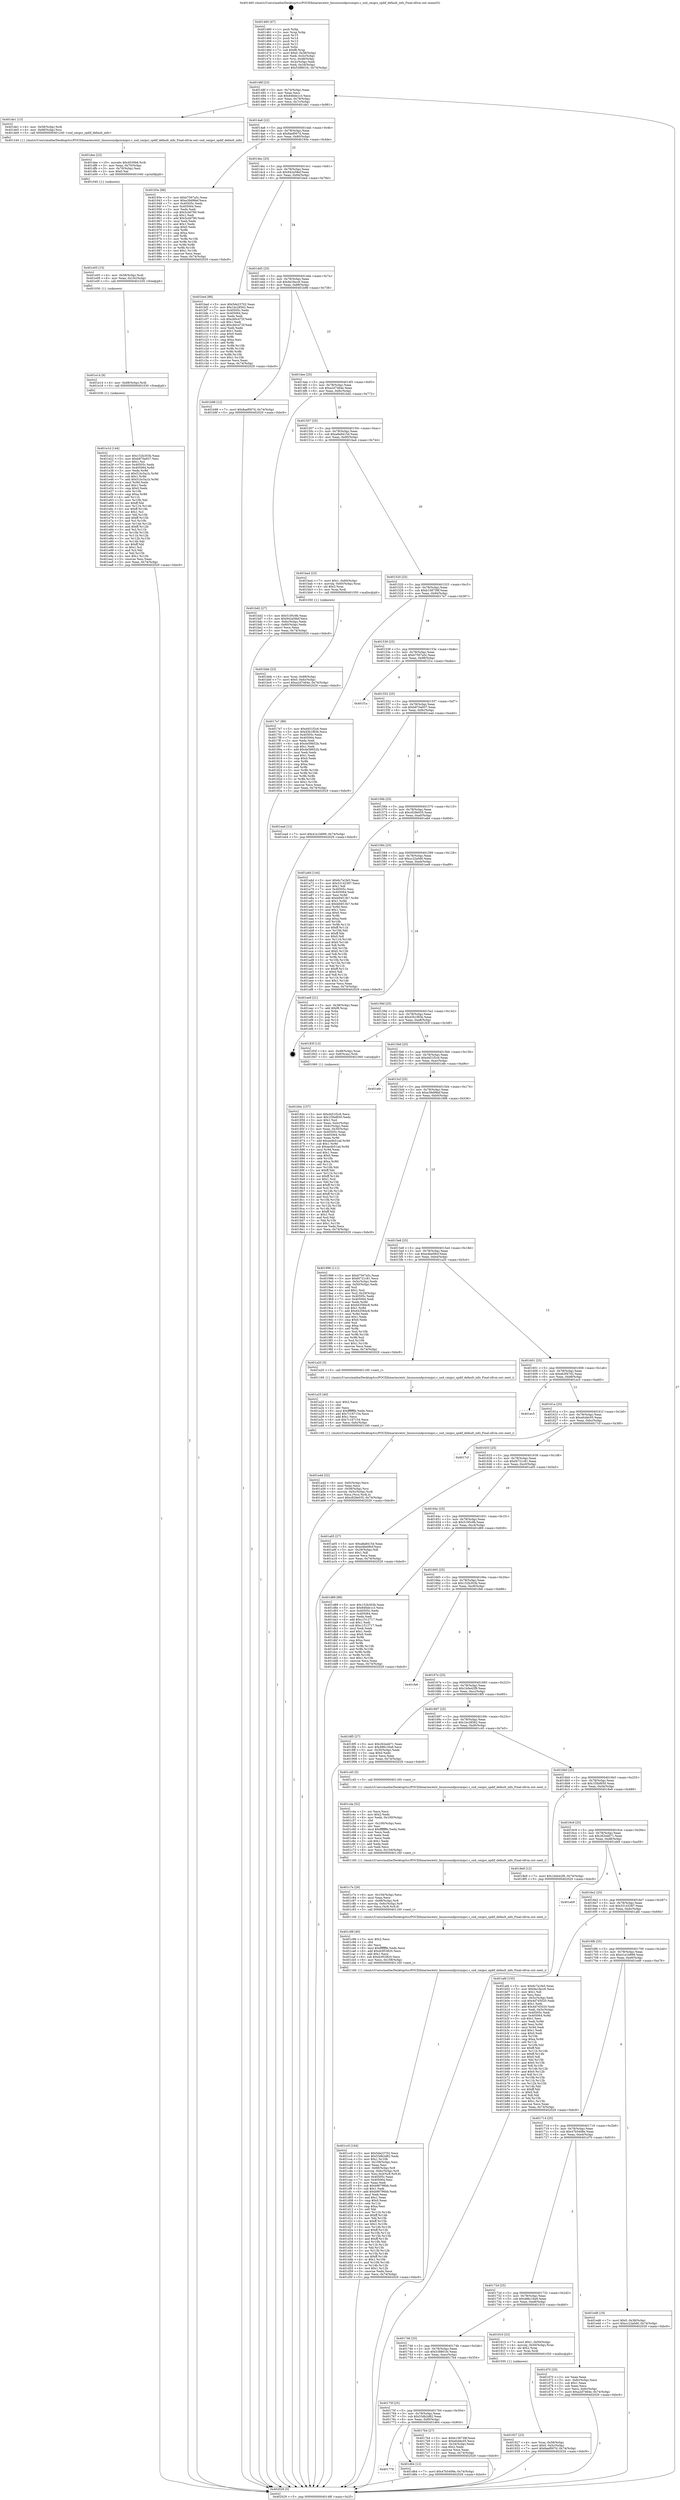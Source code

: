digraph "0x401460" {
  label = "0x401460 (/mnt/c/Users/mathe/Desktop/tcc/POCII/binaries/extr_linuxsoundpcicmipci.c_snd_cmipci_spdif_default_info_Final-ollvm.out::main(0))"
  labelloc = "t"
  node[shape=record]

  Entry [label="",width=0.3,height=0.3,shape=circle,fillcolor=black,style=filled]
  "0x40148f" [label="{
     0x40148f [23]\l
     | [instrs]\l
     &nbsp;&nbsp;0x40148f \<+3\>: mov -0x74(%rbp),%eax\l
     &nbsp;&nbsp;0x401492 \<+2\>: mov %eax,%ecx\l
     &nbsp;&nbsp;0x401494 \<+6\>: sub $0x846de1c3,%ecx\l
     &nbsp;&nbsp;0x40149a \<+3\>: mov %eax,-0x78(%rbp)\l
     &nbsp;&nbsp;0x40149d \<+3\>: mov %ecx,-0x7c(%rbp)\l
     &nbsp;&nbsp;0x4014a0 \<+6\>: je 0000000000401de1 \<main+0x981\>\l
  }"]
  "0x401de1" [label="{
     0x401de1 [13]\l
     | [instrs]\l
     &nbsp;&nbsp;0x401de1 \<+4\>: mov -0x58(%rbp),%rdi\l
     &nbsp;&nbsp;0x401de5 \<+4\>: mov -0x68(%rbp),%rsi\l
     &nbsp;&nbsp;0x401de9 \<+5\>: call 0000000000401240 \<snd_cmipci_spdif_default_info\>\l
     | [calls]\l
     &nbsp;&nbsp;0x401240 \{1\} (/mnt/c/Users/mathe/Desktop/tcc/POCII/binaries/extr_linuxsoundpcicmipci.c_snd_cmipci_spdif_default_info_Final-ollvm.out::snd_cmipci_spdif_default_info)\l
  }"]
  "0x4014a6" [label="{
     0x4014a6 [22]\l
     | [instrs]\l
     &nbsp;&nbsp;0x4014a6 \<+5\>: jmp 00000000004014ab \<main+0x4b\>\l
     &nbsp;&nbsp;0x4014ab \<+3\>: mov -0x78(%rbp),%eax\l
     &nbsp;&nbsp;0x4014ae \<+5\>: sub $0x8aef007d,%eax\l
     &nbsp;&nbsp;0x4014b3 \<+3\>: mov %eax,-0x80(%rbp)\l
     &nbsp;&nbsp;0x4014b6 \<+6\>: je 000000000040193e \<main+0x4de\>\l
  }"]
  Exit [label="",width=0.3,height=0.3,shape=circle,fillcolor=black,style=filled,peripheries=2]
  "0x40193e" [label="{
     0x40193e [88]\l
     | [instrs]\l
     &nbsp;&nbsp;0x40193e \<+5\>: mov $0xb7567a5c,%eax\l
     &nbsp;&nbsp;0x401943 \<+5\>: mov $0xe39d98ef,%ecx\l
     &nbsp;&nbsp;0x401948 \<+7\>: mov 0x40505c,%edx\l
     &nbsp;&nbsp;0x40194f \<+7\>: mov 0x405064,%esi\l
     &nbsp;&nbsp;0x401956 \<+2\>: mov %edx,%edi\l
     &nbsp;&nbsp;0x401958 \<+6\>: sub $0x5cdd780,%edi\l
     &nbsp;&nbsp;0x40195e \<+3\>: sub $0x1,%edi\l
     &nbsp;&nbsp;0x401961 \<+6\>: add $0x5cdd780,%edi\l
     &nbsp;&nbsp;0x401967 \<+3\>: imul %edi,%edx\l
     &nbsp;&nbsp;0x40196a \<+3\>: and $0x1,%edx\l
     &nbsp;&nbsp;0x40196d \<+3\>: cmp $0x0,%edx\l
     &nbsp;&nbsp;0x401970 \<+4\>: sete %r8b\l
     &nbsp;&nbsp;0x401974 \<+3\>: cmp $0xa,%esi\l
     &nbsp;&nbsp;0x401977 \<+4\>: setl %r9b\l
     &nbsp;&nbsp;0x40197b \<+3\>: mov %r8b,%r10b\l
     &nbsp;&nbsp;0x40197e \<+3\>: and %r9b,%r10b\l
     &nbsp;&nbsp;0x401981 \<+3\>: xor %r9b,%r8b\l
     &nbsp;&nbsp;0x401984 \<+3\>: or %r8b,%r10b\l
     &nbsp;&nbsp;0x401987 \<+4\>: test $0x1,%r10b\l
     &nbsp;&nbsp;0x40198b \<+3\>: cmovne %ecx,%eax\l
     &nbsp;&nbsp;0x40198e \<+3\>: mov %eax,-0x74(%rbp)\l
     &nbsp;&nbsp;0x401991 \<+5\>: jmp 0000000000402029 \<main+0xbc9\>\l
  }"]
  "0x4014bc" [label="{
     0x4014bc [25]\l
     | [instrs]\l
     &nbsp;&nbsp;0x4014bc \<+5\>: jmp 00000000004014c1 \<main+0x61\>\l
     &nbsp;&nbsp;0x4014c1 \<+3\>: mov -0x78(%rbp),%eax\l
     &nbsp;&nbsp;0x4014c4 \<+5\>: sub $0x942a58ef,%eax\l
     &nbsp;&nbsp;0x4014c9 \<+6\>: mov %eax,-0x84(%rbp)\l
     &nbsp;&nbsp;0x4014cf \<+6\>: je 0000000000401bed \<main+0x78d\>\l
  }"]
  "0x401e1d" [label="{
     0x401e1d [144]\l
     | [instrs]\l
     &nbsp;&nbsp;0x401e1d \<+5\>: mov $0x152b303b,%eax\l
     &nbsp;&nbsp;0x401e22 \<+5\>: mov $0xb870a937,%esi\l
     &nbsp;&nbsp;0x401e27 \<+2\>: mov $0x1,%cl\l
     &nbsp;&nbsp;0x401e29 \<+7\>: mov 0x40505c,%edx\l
     &nbsp;&nbsp;0x401e30 \<+8\>: mov 0x405064,%r8d\l
     &nbsp;&nbsp;0x401e38 \<+3\>: mov %edx,%r9d\l
     &nbsp;&nbsp;0x401e3b \<+7\>: sub $0x51bc5a1b,%r9d\l
     &nbsp;&nbsp;0x401e42 \<+4\>: sub $0x1,%r9d\l
     &nbsp;&nbsp;0x401e46 \<+7\>: add $0x51bc5a1b,%r9d\l
     &nbsp;&nbsp;0x401e4d \<+4\>: imul %r9d,%edx\l
     &nbsp;&nbsp;0x401e51 \<+3\>: and $0x1,%edx\l
     &nbsp;&nbsp;0x401e54 \<+3\>: cmp $0x0,%edx\l
     &nbsp;&nbsp;0x401e57 \<+4\>: sete %r10b\l
     &nbsp;&nbsp;0x401e5b \<+4\>: cmp $0xa,%r8d\l
     &nbsp;&nbsp;0x401e5f \<+4\>: setl %r11b\l
     &nbsp;&nbsp;0x401e63 \<+3\>: mov %r10b,%bl\l
     &nbsp;&nbsp;0x401e66 \<+3\>: xor $0xff,%bl\l
     &nbsp;&nbsp;0x401e69 \<+3\>: mov %r11b,%r14b\l
     &nbsp;&nbsp;0x401e6c \<+4\>: xor $0xff,%r14b\l
     &nbsp;&nbsp;0x401e70 \<+3\>: xor $0x1,%cl\l
     &nbsp;&nbsp;0x401e73 \<+3\>: mov %bl,%r15b\l
     &nbsp;&nbsp;0x401e76 \<+4\>: and $0xff,%r15b\l
     &nbsp;&nbsp;0x401e7a \<+3\>: and %cl,%r10b\l
     &nbsp;&nbsp;0x401e7d \<+3\>: mov %r14b,%r12b\l
     &nbsp;&nbsp;0x401e80 \<+4\>: and $0xff,%r12b\l
     &nbsp;&nbsp;0x401e84 \<+3\>: and %cl,%r11b\l
     &nbsp;&nbsp;0x401e87 \<+3\>: or %r10b,%r15b\l
     &nbsp;&nbsp;0x401e8a \<+3\>: or %r11b,%r12b\l
     &nbsp;&nbsp;0x401e8d \<+3\>: xor %r12b,%r15b\l
     &nbsp;&nbsp;0x401e90 \<+3\>: or %r14b,%bl\l
     &nbsp;&nbsp;0x401e93 \<+3\>: xor $0xff,%bl\l
     &nbsp;&nbsp;0x401e96 \<+3\>: or $0x1,%cl\l
     &nbsp;&nbsp;0x401e99 \<+2\>: and %cl,%bl\l
     &nbsp;&nbsp;0x401e9b \<+3\>: or %bl,%r15b\l
     &nbsp;&nbsp;0x401e9e \<+4\>: test $0x1,%r15b\l
     &nbsp;&nbsp;0x401ea2 \<+3\>: cmovne %esi,%eax\l
     &nbsp;&nbsp;0x401ea5 \<+3\>: mov %eax,-0x74(%rbp)\l
     &nbsp;&nbsp;0x401ea8 \<+5\>: jmp 0000000000402029 \<main+0xbc9\>\l
  }"]
  "0x401bed" [label="{
     0x401bed [88]\l
     | [instrs]\l
     &nbsp;&nbsp;0x401bed \<+5\>: mov $0x5de23702,%eax\l
     &nbsp;&nbsp;0x401bf2 \<+5\>: mov $0x1bc28562,%ecx\l
     &nbsp;&nbsp;0x401bf7 \<+7\>: mov 0x40505c,%edx\l
     &nbsp;&nbsp;0x401bfe \<+7\>: mov 0x405064,%esi\l
     &nbsp;&nbsp;0x401c05 \<+2\>: mov %edx,%edi\l
     &nbsp;&nbsp;0x401c07 \<+6\>: sub $0xcb0c472f,%edi\l
     &nbsp;&nbsp;0x401c0d \<+3\>: sub $0x1,%edi\l
     &nbsp;&nbsp;0x401c10 \<+6\>: add $0xcb0c472f,%edi\l
     &nbsp;&nbsp;0x401c16 \<+3\>: imul %edi,%edx\l
     &nbsp;&nbsp;0x401c19 \<+3\>: and $0x1,%edx\l
     &nbsp;&nbsp;0x401c1c \<+3\>: cmp $0x0,%edx\l
     &nbsp;&nbsp;0x401c1f \<+4\>: sete %r8b\l
     &nbsp;&nbsp;0x401c23 \<+3\>: cmp $0xa,%esi\l
     &nbsp;&nbsp;0x401c26 \<+4\>: setl %r9b\l
     &nbsp;&nbsp;0x401c2a \<+3\>: mov %r8b,%r10b\l
     &nbsp;&nbsp;0x401c2d \<+3\>: and %r9b,%r10b\l
     &nbsp;&nbsp;0x401c30 \<+3\>: xor %r9b,%r8b\l
     &nbsp;&nbsp;0x401c33 \<+3\>: or %r8b,%r10b\l
     &nbsp;&nbsp;0x401c36 \<+4\>: test $0x1,%r10b\l
     &nbsp;&nbsp;0x401c3a \<+3\>: cmovne %ecx,%eax\l
     &nbsp;&nbsp;0x401c3d \<+3\>: mov %eax,-0x74(%rbp)\l
     &nbsp;&nbsp;0x401c40 \<+5\>: jmp 0000000000402029 \<main+0xbc9\>\l
  }"]
  "0x4014d5" [label="{
     0x4014d5 [25]\l
     | [instrs]\l
     &nbsp;&nbsp;0x4014d5 \<+5\>: jmp 00000000004014da \<main+0x7a\>\l
     &nbsp;&nbsp;0x4014da \<+3\>: mov -0x78(%rbp),%eax\l
     &nbsp;&nbsp;0x4014dd \<+5\>: sub $0x9a1fecc6,%eax\l
     &nbsp;&nbsp;0x4014e2 \<+6\>: mov %eax,-0x88(%rbp)\l
     &nbsp;&nbsp;0x4014e8 \<+6\>: je 0000000000401b98 \<main+0x738\>\l
  }"]
  "0x401e14" [label="{
     0x401e14 [9]\l
     | [instrs]\l
     &nbsp;&nbsp;0x401e14 \<+4\>: mov -0x68(%rbp),%rdi\l
     &nbsp;&nbsp;0x401e18 \<+5\>: call 0000000000401030 \<free@plt\>\l
     | [calls]\l
     &nbsp;&nbsp;0x401030 \{1\} (unknown)\l
  }"]
  "0x401b98" [label="{
     0x401b98 [12]\l
     | [instrs]\l
     &nbsp;&nbsp;0x401b98 \<+7\>: movl $0x8aef007d,-0x74(%rbp)\l
     &nbsp;&nbsp;0x401b9f \<+5\>: jmp 0000000000402029 \<main+0xbc9\>\l
  }"]
  "0x4014ee" [label="{
     0x4014ee [25]\l
     | [instrs]\l
     &nbsp;&nbsp;0x4014ee \<+5\>: jmp 00000000004014f3 \<main+0x93\>\l
     &nbsp;&nbsp;0x4014f3 \<+3\>: mov -0x78(%rbp),%eax\l
     &nbsp;&nbsp;0x4014f6 \<+5\>: sub $0xa2d7464e,%eax\l
     &nbsp;&nbsp;0x4014fb \<+6\>: mov %eax,-0x8c(%rbp)\l
     &nbsp;&nbsp;0x401501 \<+6\>: je 0000000000401bd2 \<main+0x772\>\l
  }"]
  "0x401e05" [label="{
     0x401e05 [15]\l
     | [instrs]\l
     &nbsp;&nbsp;0x401e05 \<+4\>: mov -0x58(%rbp),%rdi\l
     &nbsp;&nbsp;0x401e09 \<+6\>: mov %eax,-0x10c(%rbp)\l
     &nbsp;&nbsp;0x401e0f \<+5\>: call 0000000000401030 \<free@plt\>\l
     | [calls]\l
     &nbsp;&nbsp;0x401030 \{1\} (unknown)\l
  }"]
  "0x401bd2" [label="{
     0x401bd2 [27]\l
     | [instrs]\l
     &nbsp;&nbsp;0x401bd2 \<+5\>: mov $0x5195c9b,%eax\l
     &nbsp;&nbsp;0x401bd7 \<+5\>: mov $0x942a58ef,%ecx\l
     &nbsp;&nbsp;0x401bdc \<+3\>: mov -0x6c(%rbp),%edx\l
     &nbsp;&nbsp;0x401bdf \<+3\>: cmp -0x60(%rbp),%edx\l
     &nbsp;&nbsp;0x401be2 \<+3\>: cmovl %ecx,%eax\l
     &nbsp;&nbsp;0x401be5 \<+3\>: mov %eax,-0x74(%rbp)\l
     &nbsp;&nbsp;0x401be8 \<+5\>: jmp 0000000000402029 \<main+0xbc9\>\l
  }"]
  "0x401507" [label="{
     0x401507 [25]\l
     | [instrs]\l
     &nbsp;&nbsp;0x401507 \<+5\>: jmp 000000000040150c \<main+0xac\>\l
     &nbsp;&nbsp;0x40150c \<+3\>: mov -0x78(%rbp),%eax\l
     &nbsp;&nbsp;0x40150f \<+5\>: sub $0xa8a8415d,%eax\l
     &nbsp;&nbsp;0x401514 \<+6\>: mov %eax,-0x90(%rbp)\l
     &nbsp;&nbsp;0x40151a \<+6\>: je 0000000000401ba4 \<main+0x744\>\l
  }"]
  "0x401dee" [label="{
     0x401dee [23]\l
     | [instrs]\l
     &nbsp;&nbsp;0x401dee \<+10\>: movabs $0x4030b6,%rdi\l
     &nbsp;&nbsp;0x401df8 \<+3\>: mov %eax,-0x70(%rbp)\l
     &nbsp;&nbsp;0x401dfb \<+3\>: mov -0x70(%rbp),%esi\l
     &nbsp;&nbsp;0x401dfe \<+2\>: mov $0x0,%al\l
     &nbsp;&nbsp;0x401e00 \<+5\>: call 0000000000401040 \<printf@plt\>\l
     | [calls]\l
     &nbsp;&nbsp;0x401040 \{1\} (unknown)\l
  }"]
  "0x401ba4" [label="{
     0x401ba4 [23]\l
     | [instrs]\l
     &nbsp;&nbsp;0x401ba4 \<+7\>: movl $0x1,-0x60(%rbp)\l
     &nbsp;&nbsp;0x401bab \<+4\>: movslq -0x60(%rbp),%rax\l
     &nbsp;&nbsp;0x401baf \<+4\>: shl $0x3,%rax\l
     &nbsp;&nbsp;0x401bb3 \<+3\>: mov %rax,%rdi\l
     &nbsp;&nbsp;0x401bb6 \<+5\>: call 0000000000401050 \<malloc@plt\>\l
     | [calls]\l
     &nbsp;&nbsp;0x401050 \{1\} (unknown)\l
  }"]
  "0x401520" [label="{
     0x401520 [25]\l
     | [instrs]\l
     &nbsp;&nbsp;0x401520 \<+5\>: jmp 0000000000401525 \<main+0xc5\>\l
     &nbsp;&nbsp;0x401525 \<+3\>: mov -0x78(%rbp),%eax\l
     &nbsp;&nbsp;0x401528 \<+5\>: sub $0xb158739f,%eax\l
     &nbsp;&nbsp;0x40152d \<+6\>: mov %eax,-0x94(%rbp)\l
     &nbsp;&nbsp;0x401533 \<+6\>: je 00000000004017e7 \<main+0x387\>\l
  }"]
  "0x401778" [label="{
     0x401778\l
  }", style=dashed]
  "0x4017e7" [label="{
     0x4017e7 [88]\l
     | [instrs]\l
     &nbsp;&nbsp;0x4017e7 \<+5\>: mov $0xd451f2c6,%eax\l
     &nbsp;&nbsp;0x4017ec \<+5\>: mov $0xd3b1f83b,%ecx\l
     &nbsp;&nbsp;0x4017f1 \<+7\>: mov 0x40505c,%edx\l
     &nbsp;&nbsp;0x4017f8 \<+7\>: mov 0x405064,%esi\l
     &nbsp;&nbsp;0x4017ff \<+2\>: mov %edx,%edi\l
     &nbsp;&nbsp;0x401801 \<+6\>: sub $0x4e58652b,%edi\l
     &nbsp;&nbsp;0x401807 \<+3\>: sub $0x1,%edi\l
     &nbsp;&nbsp;0x40180a \<+6\>: add $0x4e58652b,%edi\l
     &nbsp;&nbsp;0x401810 \<+3\>: imul %edi,%edx\l
     &nbsp;&nbsp;0x401813 \<+3\>: and $0x1,%edx\l
     &nbsp;&nbsp;0x401816 \<+3\>: cmp $0x0,%edx\l
     &nbsp;&nbsp;0x401819 \<+4\>: sete %r8b\l
     &nbsp;&nbsp;0x40181d \<+3\>: cmp $0xa,%esi\l
     &nbsp;&nbsp;0x401820 \<+4\>: setl %r9b\l
     &nbsp;&nbsp;0x401824 \<+3\>: mov %r8b,%r10b\l
     &nbsp;&nbsp;0x401827 \<+3\>: and %r9b,%r10b\l
     &nbsp;&nbsp;0x40182a \<+3\>: xor %r9b,%r8b\l
     &nbsp;&nbsp;0x40182d \<+3\>: or %r8b,%r10b\l
     &nbsp;&nbsp;0x401830 \<+4\>: test $0x1,%r10b\l
     &nbsp;&nbsp;0x401834 \<+3\>: cmovne %ecx,%eax\l
     &nbsp;&nbsp;0x401837 \<+3\>: mov %eax,-0x74(%rbp)\l
     &nbsp;&nbsp;0x40183a \<+5\>: jmp 0000000000402029 \<main+0xbc9\>\l
  }"]
  "0x401539" [label="{
     0x401539 [25]\l
     | [instrs]\l
     &nbsp;&nbsp;0x401539 \<+5\>: jmp 000000000040153e \<main+0xde\>\l
     &nbsp;&nbsp;0x40153e \<+3\>: mov -0x78(%rbp),%eax\l
     &nbsp;&nbsp;0x401541 \<+5\>: sub $0xb7567a5c,%eax\l
     &nbsp;&nbsp;0x401546 \<+6\>: mov %eax,-0x98(%rbp)\l
     &nbsp;&nbsp;0x40154c \<+6\>: je 0000000000401f1a \<main+0xaba\>\l
  }"]
  "0x401d64" [label="{
     0x401d64 [12]\l
     | [instrs]\l
     &nbsp;&nbsp;0x401d64 \<+7\>: movl $0x47b5408e,-0x74(%rbp)\l
     &nbsp;&nbsp;0x401d6b \<+5\>: jmp 0000000000402029 \<main+0xbc9\>\l
  }"]
  "0x401f1a" [label="{
     0x401f1a\l
  }", style=dashed]
  "0x401552" [label="{
     0x401552 [25]\l
     | [instrs]\l
     &nbsp;&nbsp;0x401552 \<+5\>: jmp 0000000000401557 \<main+0xf7\>\l
     &nbsp;&nbsp;0x401557 \<+3\>: mov -0x78(%rbp),%eax\l
     &nbsp;&nbsp;0x40155a \<+5\>: sub $0xb870a937,%eax\l
     &nbsp;&nbsp;0x40155f \<+6\>: mov %eax,-0x9c(%rbp)\l
     &nbsp;&nbsp;0x401565 \<+6\>: je 0000000000401ead \<main+0xa4d\>\l
  }"]
  "0x401cc0" [label="{
     0x401cc0 [164]\l
     | [instrs]\l
     &nbsp;&nbsp;0x401cc0 \<+5\>: mov $0x5de23702,%ecx\l
     &nbsp;&nbsp;0x401cc5 \<+5\>: mov $0x53db2d82,%edx\l
     &nbsp;&nbsp;0x401cca \<+3\>: mov $0x1,%r10b\l
     &nbsp;&nbsp;0x401ccd \<+6\>: mov -0x108(%rbp),%esi\l
     &nbsp;&nbsp;0x401cd3 \<+3\>: imul %eax,%esi\l
     &nbsp;&nbsp;0x401cd6 \<+4\>: mov -0x68(%rbp),%r8\l
     &nbsp;&nbsp;0x401cda \<+4\>: movslq -0x6c(%rbp),%r9\l
     &nbsp;&nbsp;0x401cde \<+5\>: mov %esi,0x4(%r8,%r9,8)\l
     &nbsp;&nbsp;0x401ce3 \<+7\>: mov 0x40505c,%eax\l
     &nbsp;&nbsp;0x401cea \<+7\>: mov 0x405064,%esi\l
     &nbsp;&nbsp;0x401cf1 \<+2\>: mov %eax,%edi\l
     &nbsp;&nbsp;0x401cf3 \<+6\>: sub $0xb96796bb,%edi\l
     &nbsp;&nbsp;0x401cf9 \<+3\>: sub $0x1,%edi\l
     &nbsp;&nbsp;0x401cfc \<+6\>: add $0xb96796bb,%edi\l
     &nbsp;&nbsp;0x401d02 \<+3\>: imul %edi,%eax\l
     &nbsp;&nbsp;0x401d05 \<+3\>: and $0x1,%eax\l
     &nbsp;&nbsp;0x401d08 \<+3\>: cmp $0x0,%eax\l
     &nbsp;&nbsp;0x401d0b \<+4\>: sete %r11b\l
     &nbsp;&nbsp;0x401d0f \<+3\>: cmp $0xa,%esi\l
     &nbsp;&nbsp;0x401d12 \<+3\>: setl %bl\l
     &nbsp;&nbsp;0x401d15 \<+3\>: mov %r11b,%r14b\l
     &nbsp;&nbsp;0x401d18 \<+4\>: xor $0xff,%r14b\l
     &nbsp;&nbsp;0x401d1c \<+3\>: mov %bl,%r15b\l
     &nbsp;&nbsp;0x401d1f \<+4\>: xor $0xff,%r15b\l
     &nbsp;&nbsp;0x401d23 \<+4\>: xor $0x1,%r10b\l
     &nbsp;&nbsp;0x401d27 \<+3\>: mov %r14b,%r12b\l
     &nbsp;&nbsp;0x401d2a \<+4\>: and $0xff,%r12b\l
     &nbsp;&nbsp;0x401d2e \<+3\>: and %r10b,%r11b\l
     &nbsp;&nbsp;0x401d31 \<+3\>: mov %r15b,%r13b\l
     &nbsp;&nbsp;0x401d34 \<+4\>: and $0xff,%r13b\l
     &nbsp;&nbsp;0x401d38 \<+3\>: and %r10b,%bl\l
     &nbsp;&nbsp;0x401d3b \<+3\>: or %r11b,%r12b\l
     &nbsp;&nbsp;0x401d3e \<+3\>: or %bl,%r13b\l
     &nbsp;&nbsp;0x401d41 \<+3\>: xor %r13b,%r12b\l
     &nbsp;&nbsp;0x401d44 \<+3\>: or %r15b,%r14b\l
     &nbsp;&nbsp;0x401d47 \<+4\>: xor $0xff,%r14b\l
     &nbsp;&nbsp;0x401d4b \<+4\>: or $0x1,%r10b\l
     &nbsp;&nbsp;0x401d4f \<+3\>: and %r10b,%r14b\l
     &nbsp;&nbsp;0x401d52 \<+3\>: or %r14b,%r12b\l
     &nbsp;&nbsp;0x401d55 \<+4\>: test $0x1,%r12b\l
     &nbsp;&nbsp;0x401d59 \<+3\>: cmovne %edx,%ecx\l
     &nbsp;&nbsp;0x401d5c \<+3\>: mov %ecx,-0x74(%rbp)\l
     &nbsp;&nbsp;0x401d5f \<+5\>: jmp 0000000000402029 \<main+0xbc9\>\l
  }"]
  "0x401ead" [label="{
     0x401ead [12]\l
     | [instrs]\l
     &nbsp;&nbsp;0x401ead \<+7\>: movl $0x41e1b899,-0x74(%rbp)\l
     &nbsp;&nbsp;0x401eb4 \<+5\>: jmp 0000000000402029 \<main+0xbc9\>\l
  }"]
  "0x40156b" [label="{
     0x40156b [25]\l
     | [instrs]\l
     &nbsp;&nbsp;0x40156b \<+5\>: jmp 0000000000401570 \<main+0x110\>\l
     &nbsp;&nbsp;0x401570 \<+3\>: mov -0x78(%rbp),%eax\l
     &nbsp;&nbsp;0x401573 \<+5\>: sub $0xc629e035,%eax\l
     &nbsp;&nbsp;0x401578 \<+6\>: mov %eax,-0xa0(%rbp)\l
     &nbsp;&nbsp;0x40157e \<+6\>: je 0000000000401a6d \<main+0x60d\>\l
  }"]
  "0x401c98" [label="{
     0x401c98 [40]\l
     | [instrs]\l
     &nbsp;&nbsp;0x401c98 \<+5\>: mov $0x2,%ecx\l
     &nbsp;&nbsp;0x401c9d \<+1\>: cltd\l
     &nbsp;&nbsp;0x401c9e \<+2\>: idiv %ecx\l
     &nbsp;&nbsp;0x401ca0 \<+6\>: imul $0xfffffffe,%edx,%ecx\l
     &nbsp;&nbsp;0x401ca6 \<+6\>: add $0xdc953820,%ecx\l
     &nbsp;&nbsp;0x401cac \<+3\>: add $0x1,%ecx\l
     &nbsp;&nbsp;0x401caf \<+6\>: sub $0xdc953820,%ecx\l
     &nbsp;&nbsp;0x401cb5 \<+6\>: mov %ecx,-0x108(%rbp)\l
     &nbsp;&nbsp;0x401cbb \<+5\>: call 0000000000401160 \<next_i\>\l
     | [calls]\l
     &nbsp;&nbsp;0x401160 \{1\} (/mnt/c/Users/mathe/Desktop/tcc/POCII/binaries/extr_linuxsoundpcicmipci.c_snd_cmipci_spdif_default_info_Final-ollvm.out::next_i)\l
  }"]
  "0x401a6d" [label="{
     0x401a6d [144]\l
     | [instrs]\l
     &nbsp;&nbsp;0x401a6d \<+5\>: mov $0x6c7a1fe5,%eax\l
     &nbsp;&nbsp;0x401a72 \<+5\>: mov $0x33143387,%ecx\l
     &nbsp;&nbsp;0x401a77 \<+2\>: mov $0x1,%dl\l
     &nbsp;&nbsp;0x401a79 \<+7\>: mov 0x40505c,%esi\l
     &nbsp;&nbsp;0x401a80 \<+7\>: mov 0x405064,%edi\l
     &nbsp;&nbsp;0x401a87 \<+3\>: mov %esi,%r8d\l
     &nbsp;&nbsp;0x401a8a \<+7\>: add $0xb84f13b7,%r8d\l
     &nbsp;&nbsp;0x401a91 \<+4\>: sub $0x1,%r8d\l
     &nbsp;&nbsp;0x401a95 \<+7\>: sub $0xb84f13b7,%r8d\l
     &nbsp;&nbsp;0x401a9c \<+4\>: imul %r8d,%esi\l
     &nbsp;&nbsp;0x401aa0 \<+3\>: and $0x1,%esi\l
     &nbsp;&nbsp;0x401aa3 \<+3\>: cmp $0x0,%esi\l
     &nbsp;&nbsp;0x401aa6 \<+4\>: sete %r9b\l
     &nbsp;&nbsp;0x401aaa \<+3\>: cmp $0xa,%edi\l
     &nbsp;&nbsp;0x401aad \<+4\>: setl %r10b\l
     &nbsp;&nbsp;0x401ab1 \<+3\>: mov %r9b,%r11b\l
     &nbsp;&nbsp;0x401ab4 \<+4\>: xor $0xff,%r11b\l
     &nbsp;&nbsp;0x401ab8 \<+3\>: mov %r10b,%bl\l
     &nbsp;&nbsp;0x401abb \<+3\>: xor $0xff,%bl\l
     &nbsp;&nbsp;0x401abe \<+3\>: xor $0x0,%dl\l
     &nbsp;&nbsp;0x401ac1 \<+3\>: mov %r11b,%r14b\l
     &nbsp;&nbsp;0x401ac4 \<+4\>: and $0x0,%r14b\l
     &nbsp;&nbsp;0x401ac8 \<+3\>: and %dl,%r9b\l
     &nbsp;&nbsp;0x401acb \<+3\>: mov %bl,%r15b\l
     &nbsp;&nbsp;0x401ace \<+4\>: and $0x0,%r15b\l
     &nbsp;&nbsp;0x401ad2 \<+3\>: and %dl,%r10b\l
     &nbsp;&nbsp;0x401ad5 \<+3\>: or %r9b,%r14b\l
     &nbsp;&nbsp;0x401ad8 \<+3\>: or %r10b,%r15b\l
     &nbsp;&nbsp;0x401adb \<+3\>: xor %r15b,%r14b\l
     &nbsp;&nbsp;0x401ade \<+3\>: or %bl,%r11b\l
     &nbsp;&nbsp;0x401ae1 \<+4\>: xor $0xff,%r11b\l
     &nbsp;&nbsp;0x401ae5 \<+3\>: or $0x0,%dl\l
     &nbsp;&nbsp;0x401ae8 \<+3\>: and %dl,%r11b\l
     &nbsp;&nbsp;0x401aeb \<+3\>: or %r11b,%r14b\l
     &nbsp;&nbsp;0x401aee \<+4\>: test $0x1,%r14b\l
     &nbsp;&nbsp;0x401af2 \<+3\>: cmovne %ecx,%eax\l
     &nbsp;&nbsp;0x401af5 \<+3\>: mov %eax,-0x74(%rbp)\l
     &nbsp;&nbsp;0x401af8 \<+5\>: jmp 0000000000402029 \<main+0xbc9\>\l
  }"]
  "0x401584" [label="{
     0x401584 [25]\l
     | [instrs]\l
     &nbsp;&nbsp;0x401584 \<+5\>: jmp 0000000000401589 \<main+0x129\>\l
     &nbsp;&nbsp;0x401589 \<+3\>: mov -0x78(%rbp),%eax\l
     &nbsp;&nbsp;0x40158c \<+5\>: sub $0xcc22a0d0,%eax\l
     &nbsp;&nbsp;0x401591 \<+6\>: mov %eax,-0xa4(%rbp)\l
     &nbsp;&nbsp;0x401597 \<+6\>: je 0000000000401ee9 \<main+0xa89\>\l
  }"]
  "0x401c7e" [label="{
     0x401c7e [26]\l
     | [instrs]\l
     &nbsp;&nbsp;0x401c7e \<+6\>: mov -0x104(%rbp),%ecx\l
     &nbsp;&nbsp;0x401c84 \<+3\>: imul %eax,%ecx\l
     &nbsp;&nbsp;0x401c87 \<+4\>: mov -0x68(%rbp),%r8\l
     &nbsp;&nbsp;0x401c8b \<+4\>: movslq -0x6c(%rbp),%r9\l
     &nbsp;&nbsp;0x401c8f \<+4\>: mov %ecx,(%r8,%r9,8)\l
     &nbsp;&nbsp;0x401c93 \<+5\>: call 0000000000401160 \<next_i\>\l
     | [calls]\l
     &nbsp;&nbsp;0x401160 \{1\} (/mnt/c/Users/mathe/Desktop/tcc/POCII/binaries/extr_linuxsoundpcicmipci.c_snd_cmipci_spdif_default_info_Final-ollvm.out::next_i)\l
  }"]
  "0x401ee9" [label="{
     0x401ee9 [21]\l
     | [instrs]\l
     &nbsp;&nbsp;0x401ee9 \<+3\>: mov -0x38(%rbp),%eax\l
     &nbsp;&nbsp;0x401eec \<+7\>: add $0xf8,%rsp\l
     &nbsp;&nbsp;0x401ef3 \<+1\>: pop %rbx\l
     &nbsp;&nbsp;0x401ef4 \<+2\>: pop %r12\l
     &nbsp;&nbsp;0x401ef6 \<+2\>: pop %r13\l
     &nbsp;&nbsp;0x401ef8 \<+2\>: pop %r14\l
     &nbsp;&nbsp;0x401efa \<+2\>: pop %r15\l
     &nbsp;&nbsp;0x401efc \<+1\>: pop %rbp\l
     &nbsp;&nbsp;0x401efd \<+1\>: ret\l
  }"]
  "0x40159d" [label="{
     0x40159d [25]\l
     | [instrs]\l
     &nbsp;&nbsp;0x40159d \<+5\>: jmp 00000000004015a2 \<main+0x142\>\l
     &nbsp;&nbsp;0x4015a2 \<+3\>: mov -0x78(%rbp),%eax\l
     &nbsp;&nbsp;0x4015a5 \<+5\>: sub $0xd3b1f83b,%eax\l
     &nbsp;&nbsp;0x4015aa \<+6\>: mov %eax,-0xa8(%rbp)\l
     &nbsp;&nbsp;0x4015b0 \<+6\>: je 000000000040183f \<main+0x3df\>\l
  }"]
  "0x401c4a" [label="{
     0x401c4a [52]\l
     | [instrs]\l
     &nbsp;&nbsp;0x401c4a \<+2\>: xor %ecx,%ecx\l
     &nbsp;&nbsp;0x401c4c \<+5\>: mov $0x2,%edx\l
     &nbsp;&nbsp;0x401c51 \<+6\>: mov %edx,-0x100(%rbp)\l
     &nbsp;&nbsp;0x401c57 \<+1\>: cltd\l
     &nbsp;&nbsp;0x401c58 \<+6\>: mov -0x100(%rbp),%esi\l
     &nbsp;&nbsp;0x401c5e \<+2\>: idiv %esi\l
     &nbsp;&nbsp;0x401c60 \<+6\>: imul $0xfffffffe,%edx,%edx\l
     &nbsp;&nbsp;0x401c66 \<+2\>: mov %ecx,%edi\l
     &nbsp;&nbsp;0x401c68 \<+2\>: sub %edx,%edi\l
     &nbsp;&nbsp;0x401c6a \<+2\>: mov %ecx,%edx\l
     &nbsp;&nbsp;0x401c6c \<+3\>: sub $0x1,%edx\l
     &nbsp;&nbsp;0x401c6f \<+2\>: add %edx,%edi\l
     &nbsp;&nbsp;0x401c71 \<+2\>: sub %edi,%ecx\l
     &nbsp;&nbsp;0x401c73 \<+6\>: mov %ecx,-0x104(%rbp)\l
     &nbsp;&nbsp;0x401c79 \<+5\>: call 0000000000401160 \<next_i\>\l
     | [calls]\l
     &nbsp;&nbsp;0x401160 \{1\} (/mnt/c/Users/mathe/Desktop/tcc/POCII/binaries/extr_linuxsoundpcicmipci.c_snd_cmipci_spdif_default_info_Final-ollvm.out::next_i)\l
  }"]
  "0x40183f" [label="{
     0x40183f [13]\l
     | [instrs]\l
     &nbsp;&nbsp;0x40183f \<+4\>: mov -0x48(%rbp),%rax\l
     &nbsp;&nbsp;0x401843 \<+4\>: mov 0x8(%rax),%rdi\l
     &nbsp;&nbsp;0x401847 \<+5\>: call 0000000000401060 \<atoi@plt\>\l
     | [calls]\l
     &nbsp;&nbsp;0x401060 \{1\} (unknown)\l
  }"]
  "0x4015b6" [label="{
     0x4015b6 [25]\l
     | [instrs]\l
     &nbsp;&nbsp;0x4015b6 \<+5\>: jmp 00000000004015bb \<main+0x15b\>\l
     &nbsp;&nbsp;0x4015bb \<+3\>: mov -0x78(%rbp),%eax\l
     &nbsp;&nbsp;0x4015be \<+5\>: sub $0xd451f2c6,%eax\l
     &nbsp;&nbsp;0x4015c3 \<+6\>: mov %eax,-0xac(%rbp)\l
     &nbsp;&nbsp;0x4015c9 \<+6\>: je 0000000000401efe \<main+0xa9e\>\l
  }"]
  "0x401bbb" [label="{
     0x401bbb [23]\l
     | [instrs]\l
     &nbsp;&nbsp;0x401bbb \<+4\>: mov %rax,-0x68(%rbp)\l
     &nbsp;&nbsp;0x401bbf \<+7\>: movl $0x0,-0x6c(%rbp)\l
     &nbsp;&nbsp;0x401bc6 \<+7\>: movl $0xa2d7464e,-0x74(%rbp)\l
     &nbsp;&nbsp;0x401bcd \<+5\>: jmp 0000000000402029 \<main+0xbc9\>\l
  }"]
  "0x401efe" [label="{
     0x401efe\l
  }", style=dashed]
  "0x4015cf" [label="{
     0x4015cf [25]\l
     | [instrs]\l
     &nbsp;&nbsp;0x4015cf \<+5\>: jmp 00000000004015d4 \<main+0x174\>\l
     &nbsp;&nbsp;0x4015d4 \<+3\>: mov -0x78(%rbp),%eax\l
     &nbsp;&nbsp;0x4015d7 \<+5\>: sub $0xe39d98ef,%eax\l
     &nbsp;&nbsp;0x4015dc \<+6\>: mov %eax,-0xb0(%rbp)\l
     &nbsp;&nbsp;0x4015e2 \<+6\>: je 0000000000401996 \<main+0x536\>\l
  }"]
  "0x401a4d" [label="{
     0x401a4d [32]\l
     | [instrs]\l
     &nbsp;&nbsp;0x401a4d \<+6\>: mov -0xfc(%rbp),%ecx\l
     &nbsp;&nbsp;0x401a53 \<+3\>: imul %eax,%ecx\l
     &nbsp;&nbsp;0x401a56 \<+4\>: mov -0x58(%rbp),%rsi\l
     &nbsp;&nbsp;0x401a5a \<+4\>: movslq -0x5c(%rbp),%rdi\l
     &nbsp;&nbsp;0x401a5e \<+3\>: mov %ecx,(%rsi,%rdi,4)\l
     &nbsp;&nbsp;0x401a61 \<+7\>: movl $0xc629e035,-0x74(%rbp)\l
     &nbsp;&nbsp;0x401a68 \<+5\>: jmp 0000000000402029 \<main+0xbc9\>\l
  }"]
  "0x401996" [label="{
     0x401996 [111]\l
     | [instrs]\l
     &nbsp;&nbsp;0x401996 \<+5\>: mov $0xb7567a5c,%eax\l
     &nbsp;&nbsp;0x40199b \<+5\>: mov $0xf4721c81,%ecx\l
     &nbsp;&nbsp;0x4019a0 \<+3\>: mov -0x5c(%rbp),%edx\l
     &nbsp;&nbsp;0x4019a3 \<+3\>: cmp -0x50(%rbp),%edx\l
     &nbsp;&nbsp;0x4019a6 \<+4\>: setl %sil\l
     &nbsp;&nbsp;0x4019aa \<+4\>: and $0x1,%sil\l
     &nbsp;&nbsp;0x4019ae \<+4\>: mov %sil,-0x29(%rbp)\l
     &nbsp;&nbsp;0x4019b2 \<+7\>: mov 0x40505c,%edx\l
     &nbsp;&nbsp;0x4019b9 \<+7\>: mov 0x405064,%edi\l
     &nbsp;&nbsp;0x4019c0 \<+3\>: mov %edx,%r8d\l
     &nbsp;&nbsp;0x4019c3 \<+7\>: sub $0x643584c8,%r8d\l
     &nbsp;&nbsp;0x4019ca \<+4\>: sub $0x1,%r8d\l
     &nbsp;&nbsp;0x4019ce \<+7\>: add $0x643584c8,%r8d\l
     &nbsp;&nbsp;0x4019d5 \<+4\>: imul %r8d,%edx\l
     &nbsp;&nbsp;0x4019d9 \<+3\>: and $0x1,%edx\l
     &nbsp;&nbsp;0x4019dc \<+3\>: cmp $0x0,%edx\l
     &nbsp;&nbsp;0x4019df \<+4\>: sete %sil\l
     &nbsp;&nbsp;0x4019e3 \<+3\>: cmp $0xa,%edi\l
     &nbsp;&nbsp;0x4019e6 \<+4\>: setl %r9b\l
     &nbsp;&nbsp;0x4019ea \<+3\>: mov %sil,%r10b\l
     &nbsp;&nbsp;0x4019ed \<+3\>: and %r9b,%r10b\l
     &nbsp;&nbsp;0x4019f0 \<+3\>: xor %r9b,%sil\l
     &nbsp;&nbsp;0x4019f3 \<+3\>: or %sil,%r10b\l
     &nbsp;&nbsp;0x4019f6 \<+4\>: test $0x1,%r10b\l
     &nbsp;&nbsp;0x4019fa \<+3\>: cmovne %ecx,%eax\l
     &nbsp;&nbsp;0x4019fd \<+3\>: mov %eax,-0x74(%rbp)\l
     &nbsp;&nbsp;0x401a00 \<+5\>: jmp 0000000000402029 \<main+0xbc9\>\l
  }"]
  "0x4015e8" [label="{
     0x4015e8 [25]\l
     | [instrs]\l
     &nbsp;&nbsp;0x4015e8 \<+5\>: jmp 00000000004015ed \<main+0x18d\>\l
     &nbsp;&nbsp;0x4015ed \<+3\>: mov -0x78(%rbp),%eax\l
     &nbsp;&nbsp;0x4015f0 \<+5\>: sub $0xe4be08cf,%eax\l
     &nbsp;&nbsp;0x4015f5 \<+6\>: mov %eax,-0xb4(%rbp)\l
     &nbsp;&nbsp;0x4015fb \<+6\>: je 0000000000401a20 \<main+0x5c0\>\l
  }"]
  "0x401a25" [label="{
     0x401a25 [40]\l
     | [instrs]\l
     &nbsp;&nbsp;0x401a25 \<+5\>: mov $0x2,%ecx\l
     &nbsp;&nbsp;0x401a2a \<+1\>: cltd\l
     &nbsp;&nbsp;0x401a2b \<+2\>: idiv %ecx\l
     &nbsp;&nbsp;0x401a2d \<+6\>: imul $0xfffffffe,%edx,%ecx\l
     &nbsp;&nbsp;0x401a33 \<+6\>: add $0x7c187154,%ecx\l
     &nbsp;&nbsp;0x401a39 \<+3\>: add $0x1,%ecx\l
     &nbsp;&nbsp;0x401a3c \<+6\>: sub $0x7c187154,%ecx\l
     &nbsp;&nbsp;0x401a42 \<+6\>: mov %ecx,-0xfc(%rbp)\l
     &nbsp;&nbsp;0x401a48 \<+5\>: call 0000000000401160 \<next_i\>\l
     | [calls]\l
     &nbsp;&nbsp;0x401160 \{1\} (/mnt/c/Users/mathe/Desktop/tcc/POCII/binaries/extr_linuxsoundpcicmipci.c_snd_cmipci_spdif_default_info_Final-ollvm.out::next_i)\l
  }"]
  "0x401a20" [label="{
     0x401a20 [5]\l
     | [instrs]\l
     &nbsp;&nbsp;0x401a20 \<+5\>: call 0000000000401160 \<next_i\>\l
     | [calls]\l
     &nbsp;&nbsp;0x401160 \{1\} (/mnt/c/Users/mathe/Desktop/tcc/POCII/binaries/extr_linuxsoundpcicmipci.c_snd_cmipci_spdif_default_info_Final-ollvm.out::next_i)\l
  }"]
  "0x401601" [label="{
     0x401601 [25]\l
     | [instrs]\l
     &nbsp;&nbsp;0x401601 \<+5\>: jmp 0000000000401606 \<main+0x1a6\>\l
     &nbsp;&nbsp;0x401606 \<+3\>: mov -0x78(%rbp),%eax\l
     &nbsp;&nbsp;0x401609 \<+5\>: sub $0xeb3f47d2,%eax\l
     &nbsp;&nbsp;0x40160e \<+6\>: mov %eax,-0xb8(%rbp)\l
     &nbsp;&nbsp;0x401614 \<+6\>: je 0000000000401ec5 \<main+0xa65\>\l
  }"]
  "0x401927" [label="{
     0x401927 [23]\l
     | [instrs]\l
     &nbsp;&nbsp;0x401927 \<+4\>: mov %rax,-0x58(%rbp)\l
     &nbsp;&nbsp;0x40192b \<+7\>: movl $0x0,-0x5c(%rbp)\l
     &nbsp;&nbsp;0x401932 \<+7\>: movl $0x8aef007d,-0x74(%rbp)\l
     &nbsp;&nbsp;0x401939 \<+5\>: jmp 0000000000402029 \<main+0xbc9\>\l
  }"]
  "0x401ec5" [label="{
     0x401ec5\l
  }", style=dashed]
  "0x40161a" [label="{
     0x40161a [25]\l
     | [instrs]\l
     &nbsp;&nbsp;0x40161a \<+5\>: jmp 000000000040161f \<main+0x1bf\>\l
     &nbsp;&nbsp;0x40161f \<+3\>: mov -0x78(%rbp),%eax\l
     &nbsp;&nbsp;0x401622 \<+5\>: sub $0xefcddc05,%eax\l
     &nbsp;&nbsp;0x401627 \<+6\>: mov %eax,-0xbc(%rbp)\l
     &nbsp;&nbsp;0x40162d \<+6\>: je 00000000004017cf \<main+0x36f\>\l
  }"]
  "0x40184c" [label="{
     0x40184c [157]\l
     | [instrs]\l
     &nbsp;&nbsp;0x40184c \<+5\>: mov $0xd451f2c6,%ecx\l
     &nbsp;&nbsp;0x401851 \<+5\>: mov $0x1f3bd650,%edx\l
     &nbsp;&nbsp;0x401856 \<+3\>: mov $0x1,%sil\l
     &nbsp;&nbsp;0x401859 \<+3\>: mov %eax,-0x4c(%rbp)\l
     &nbsp;&nbsp;0x40185c \<+3\>: mov -0x4c(%rbp),%eax\l
     &nbsp;&nbsp;0x40185f \<+3\>: mov %eax,-0x30(%rbp)\l
     &nbsp;&nbsp;0x401862 \<+7\>: mov 0x40505c,%eax\l
     &nbsp;&nbsp;0x401869 \<+8\>: mov 0x405064,%r8d\l
     &nbsp;&nbsp;0x401871 \<+3\>: mov %eax,%r9d\l
     &nbsp;&nbsp;0x401874 \<+7\>: add $0xae4b51ad,%r9d\l
     &nbsp;&nbsp;0x40187b \<+4\>: sub $0x1,%r9d\l
     &nbsp;&nbsp;0x40187f \<+7\>: sub $0xae4b51ad,%r9d\l
     &nbsp;&nbsp;0x401886 \<+4\>: imul %r9d,%eax\l
     &nbsp;&nbsp;0x40188a \<+3\>: and $0x1,%eax\l
     &nbsp;&nbsp;0x40188d \<+3\>: cmp $0x0,%eax\l
     &nbsp;&nbsp;0x401890 \<+4\>: sete %r10b\l
     &nbsp;&nbsp;0x401894 \<+4\>: cmp $0xa,%r8d\l
     &nbsp;&nbsp;0x401898 \<+4\>: setl %r11b\l
     &nbsp;&nbsp;0x40189c \<+3\>: mov %r10b,%bl\l
     &nbsp;&nbsp;0x40189f \<+3\>: xor $0xff,%bl\l
     &nbsp;&nbsp;0x4018a2 \<+3\>: mov %r11b,%r14b\l
     &nbsp;&nbsp;0x4018a5 \<+4\>: xor $0xff,%r14b\l
     &nbsp;&nbsp;0x4018a9 \<+4\>: xor $0x1,%sil\l
     &nbsp;&nbsp;0x4018ad \<+3\>: mov %bl,%r15b\l
     &nbsp;&nbsp;0x4018b0 \<+4\>: and $0xff,%r15b\l
     &nbsp;&nbsp;0x4018b4 \<+3\>: and %sil,%r10b\l
     &nbsp;&nbsp;0x4018b7 \<+3\>: mov %r14b,%r12b\l
     &nbsp;&nbsp;0x4018ba \<+4\>: and $0xff,%r12b\l
     &nbsp;&nbsp;0x4018be \<+3\>: and %sil,%r11b\l
     &nbsp;&nbsp;0x4018c1 \<+3\>: or %r10b,%r15b\l
     &nbsp;&nbsp;0x4018c4 \<+3\>: or %r11b,%r12b\l
     &nbsp;&nbsp;0x4018c7 \<+3\>: xor %r12b,%r15b\l
     &nbsp;&nbsp;0x4018ca \<+3\>: or %r14b,%bl\l
     &nbsp;&nbsp;0x4018cd \<+3\>: xor $0xff,%bl\l
     &nbsp;&nbsp;0x4018d0 \<+4\>: or $0x1,%sil\l
     &nbsp;&nbsp;0x4018d4 \<+3\>: and %sil,%bl\l
     &nbsp;&nbsp;0x4018d7 \<+3\>: or %bl,%r15b\l
     &nbsp;&nbsp;0x4018da \<+4\>: test $0x1,%r15b\l
     &nbsp;&nbsp;0x4018de \<+3\>: cmovne %edx,%ecx\l
     &nbsp;&nbsp;0x4018e1 \<+3\>: mov %ecx,-0x74(%rbp)\l
     &nbsp;&nbsp;0x4018e4 \<+5\>: jmp 0000000000402029 \<main+0xbc9\>\l
  }"]
  "0x4017cf" [label="{
     0x4017cf\l
  }", style=dashed]
  "0x401633" [label="{
     0x401633 [25]\l
     | [instrs]\l
     &nbsp;&nbsp;0x401633 \<+5\>: jmp 0000000000401638 \<main+0x1d8\>\l
     &nbsp;&nbsp;0x401638 \<+3\>: mov -0x78(%rbp),%eax\l
     &nbsp;&nbsp;0x40163b \<+5\>: sub $0xf4721c81,%eax\l
     &nbsp;&nbsp;0x401640 \<+6\>: mov %eax,-0xc0(%rbp)\l
     &nbsp;&nbsp;0x401646 \<+6\>: je 0000000000401a05 \<main+0x5a5\>\l
  }"]
  "0x401460" [label="{
     0x401460 [47]\l
     | [instrs]\l
     &nbsp;&nbsp;0x401460 \<+1\>: push %rbp\l
     &nbsp;&nbsp;0x401461 \<+3\>: mov %rsp,%rbp\l
     &nbsp;&nbsp;0x401464 \<+2\>: push %r15\l
     &nbsp;&nbsp;0x401466 \<+2\>: push %r14\l
     &nbsp;&nbsp;0x401468 \<+2\>: push %r13\l
     &nbsp;&nbsp;0x40146a \<+2\>: push %r12\l
     &nbsp;&nbsp;0x40146c \<+1\>: push %rbx\l
     &nbsp;&nbsp;0x40146d \<+7\>: sub $0xf8,%rsp\l
     &nbsp;&nbsp;0x401474 \<+7\>: movl $0x0,-0x38(%rbp)\l
     &nbsp;&nbsp;0x40147b \<+3\>: mov %edi,-0x3c(%rbp)\l
     &nbsp;&nbsp;0x40147e \<+4\>: mov %rsi,-0x48(%rbp)\l
     &nbsp;&nbsp;0x401482 \<+3\>: mov -0x3c(%rbp),%edi\l
     &nbsp;&nbsp;0x401485 \<+3\>: mov %edi,-0x34(%rbp)\l
     &nbsp;&nbsp;0x401488 \<+7\>: movl $0x538801fc,-0x74(%rbp)\l
  }"]
  "0x401a05" [label="{
     0x401a05 [27]\l
     | [instrs]\l
     &nbsp;&nbsp;0x401a05 \<+5\>: mov $0xa8a8415d,%eax\l
     &nbsp;&nbsp;0x401a0a \<+5\>: mov $0xe4be08cf,%ecx\l
     &nbsp;&nbsp;0x401a0f \<+3\>: mov -0x29(%rbp),%dl\l
     &nbsp;&nbsp;0x401a12 \<+3\>: test $0x1,%dl\l
     &nbsp;&nbsp;0x401a15 \<+3\>: cmovne %ecx,%eax\l
     &nbsp;&nbsp;0x401a18 \<+3\>: mov %eax,-0x74(%rbp)\l
     &nbsp;&nbsp;0x401a1b \<+5\>: jmp 0000000000402029 \<main+0xbc9\>\l
  }"]
  "0x40164c" [label="{
     0x40164c [25]\l
     | [instrs]\l
     &nbsp;&nbsp;0x40164c \<+5\>: jmp 0000000000401651 \<main+0x1f1\>\l
     &nbsp;&nbsp;0x401651 \<+3\>: mov -0x78(%rbp),%eax\l
     &nbsp;&nbsp;0x401654 \<+5\>: sub $0x5195c9b,%eax\l
     &nbsp;&nbsp;0x401659 \<+6\>: mov %eax,-0xc4(%rbp)\l
     &nbsp;&nbsp;0x40165f \<+6\>: je 0000000000401d89 \<main+0x929\>\l
  }"]
  "0x402029" [label="{
     0x402029 [5]\l
     | [instrs]\l
     &nbsp;&nbsp;0x402029 \<+5\>: jmp 000000000040148f \<main+0x2f\>\l
  }"]
  "0x401d89" [label="{
     0x401d89 [88]\l
     | [instrs]\l
     &nbsp;&nbsp;0x401d89 \<+5\>: mov $0x152b303b,%eax\l
     &nbsp;&nbsp;0x401d8e \<+5\>: mov $0x846de1c3,%ecx\l
     &nbsp;&nbsp;0x401d93 \<+7\>: mov 0x40505c,%edx\l
     &nbsp;&nbsp;0x401d9a \<+7\>: mov 0x405064,%esi\l
     &nbsp;&nbsp;0x401da1 \<+2\>: mov %edx,%edi\l
     &nbsp;&nbsp;0x401da3 \<+6\>: add $0xc1512717,%edi\l
     &nbsp;&nbsp;0x401da9 \<+3\>: sub $0x1,%edi\l
     &nbsp;&nbsp;0x401dac \<+6\>: sub $0xc1512717,%edi\l
     &nbsp;&nbsp;0x401db2 \<+3\>: imul %edi,%edx\l
     &nbsp;&nbsp;0x401db5 \<+3\>: and $0x1,%edx\l
     &nbsp;&nbsp;0x401db8 \<+3\>: cmp $0x0,%edx\l
     &nbsp;&nbsp;0x401dbb \<+4\>: sete %r8b\l
     &nbsp;&nbsp;0x401dbf \<+3\>: cmp $0xa,%esi\l
     &nbsp;&nbsp;0x401dc2 \<+4\>: setl %r9b\l
     &nbsp;&nbsp;0x401dc6 \<+3\>: mov %r8b,%r10b\l
     &nbsp;&nbsp;0x401dc9 \<+3\>: and %r9b,%r10b\l
     &nbsp;&nbsp;0x401dcc \<+3\>: xor %r9b,%r8b\l
     &nbsp;&nbsp;0x401dcf \<+3\>: or %r8b,%r10b\l
     &nbsp;&nbsp;0x401dd2 \<+4\>: test $0x1,%r10b\l
     &nbsp;&nbsp;0x401dd6 \<+3\>: cmovne %ecx,%eax\l
     &nbsp;&nbsp;0x401dd9 \<+3\>: mov %eax,-0x74(%rbp)\l
     &nbsp;&nbsp;0x401ddc \<+5\>: jmp 0000000000402029 \<main+0xbc9\>\l
  }"]
  "0x401665" [label="{
     0x401665 [25]\l
     | [instrs]\l
     &nbsp;&nbsp;0x401665 \<+5\>: jmp 000000000040166a \<main+0x20a\>\l
     &nbsp;&nbsp;0x40166a \<+3\>: mov -0x78(%rbp),%eax\l
     &nbsp;&nbsp;0x40166d \<+5\>: sub $0x152b303b,%eax\l
     &nbsp;&nbsp;0x401672 \<+6\>: mov %eax,-0xc8(%rbp)\l
     &nbsp;&nbsp;0x401678 \<+6\>: je 0000000000401fe6 \<main+0xb86\>\l
  }"]
  "0x40175f" [label="{
     0x40175f [25]\l
     | [instrs]\l
     &nbsp;&nbsp;0x40175f \<+5\>: jmp 0000000000401764 \<main+0x304\>\l
     &nbsp;&nbsp;0x401764 \<+3\>: mov -0x78(%rbp),%eax\l
     &nbsp;&nbsp;0x401767 \<+5\>: sub $0x53db2d82,%eax\l
     &nbsp;&nbsp;0x40176c \<+6\>: mov %eax,-0xf0(%rbp)\l
     &nbsp;&nbsp;0x401772 \<+6\>: je 0000000000401d64 \<main+0x904\>\l
  }"]
  "0x401fe6" [label="{
     0x401fe6\l
  }", style=dashed]
  "0x40167e" [label="{
     0x40167e [25]\l
     | [instrs]\l
     &nbsp;&nbsp;0x40167e \<+5\>: jmp 0000000000401683 \<main+0x223\>\l
     &nbsp;&nbsp;0x401683 \<+3\>: mov -0x78(%rbp),%eax\l
     &nbsp;&nbsp;0x401686 \<+5\>: sub $0x1b0e42f9,%eax\l
     &nbsp;&nbsp;0x40168b \<+6\>: mov %eax,-0xcc(%rbp)\l
     &nbsp;&nbsp;0x401691 \<+6\>: je 00000000004018f5 \<main+0x495\>\l
  }"]
  "0x4017b4" [label="{
     0x4017b4 [27]\l
     | [instrs]\l
     &nbsp;&nbsp;0x4017b4 \<+5\>: mov $0xb158739f,%eax\l
     &nbsp;&nbsp;0x4017b9 \<+5\>: mov $0xefcddc05,%ecx\l
     &nbsp;&nbsp;0x4017be \<+3\>: mov -0x34(%rbp),%edx\l
     &nbsp;&nbsp;0x4017c1 \<+3\>: cmp $0x2,%edx\l
     &nbsp;&nbsp;0x4017c4 \<+3\>: cmovne %ecx,%eax\l
     &nbsp;&nbsp;0x4017c7 \<+3\>: mov %eax,-0x74(%rbp)\l
     &nbsp;&nbsp;0x4017ca \<+5\>: jmp 0000000000402029 \<main+0xbc9\>\l
  }"]
  "0x4018f5" [label="{
     0x4018f5 [27]\l
     | [instrs]\l
     &nbsp;&nbsp;0x4018f5 \<+5\>: mov $0x262edd71,%eax\l
     &nbsp;&nbsp;0x4018fa \<+5\>: mov $0x486c16a9,%ecx\l
     &nbsp;&nbsp;0x4018ff \<+3\>: mov -0x30(%rbp),%edx\l
     &nbsp;&nbsp;0x401902 \<+3\>: cmp $0x0,%edx\l
     &nbsp;&nbsp;0x401905 \<+3\>: cmove %ecx,%eax\l
     &nbsp;&nbsp;0x401908 \<+3\>: mov %eax,-0x74(%rbp)\l
     &nbsp;&nbsp;0x40190b \<+5\>: jmp 0000000000402029 \<main+0xbc9\>\l
  }"]
  "0x401697" [label="{
     0x401697 [25]\l
     | [instrs]\l
     &nbsp;&nbsp;0x401697 \<+5\>: jmp 000000000040169c \<main+0x23c\>\l
     &nbsp;&nbsp;0x40169c \<+3\>: mov -0x78(%rbp),%eax\l
     &nbsp;&nbsp;0x40169f \<+5\>: sub $0x1bc28562,%eax\l
     &nbsp;&nbsp;0x4016a4 \<+6\>: mov %eax,-0xd0(%rbp)\l
     &nbsp;&nbsp;0x4016aa \<+6\>: je 0000000000401c45 \<main+0x7e5\>\l
  }"]
  "0x401746" [label="{
     0x401746 [25]\l
     | [instrs]\l
     &nbsp;&nbsp;0x401746 \<+5\>: jmp 000000000040174b \<main+0x2eb\>\l
     &nbsp;&nbsp;0x40174b \<+3\>: mov -0x78(%rbp),%eax\l
     &nbsp;&nbsp;0x40174e \<+5\>: sub $0x538801fc,%eax\l
     &nbsp;&nbsp;0x401753 \<+6\>: mov %eax,-0xec(%rbp)\l
     &nbsp;&nbsp;0x401759 \<+6\>: je 00000000004017b4 \<main+0x354\>\l
  }"]
  "0x401c45" [label="{
     0x401c45 [5]\l
     | [instrs]\l
     &nbsp;&nbsp;0x401c45 \<+5\>: call 0000000000401160 \<next_i\>\l
     | [calls]\l
     &nbsp;&nbsp;0x401160 \{1\} (/mnt/c/Users/mathe/Desktop/tcc/POCII/binaries/extr_linuxsoundpcicmipci.c_snd_cmipci_spdif_default_info_Final-ollvm.out::next_i)\l
  }"]
  "0x4016b0" [label="{
     0x4016b0 [25]\l
     | [instrs]\l
     &nbsp;&nbsp;0x4016b0 \<+5\>: jmp 00000000004016b5 \<main+0x255\>\l
     &nbsp;&nbsp;0x4016b5 \<+3\>: mov -0x78(%rbp),%eax\l
     &nbsp;&nbsp;0x4016b8 \<+5\>: sub $0x1f3bd650,%eax\l
     &nbsp;&nbsp;0x4016bd \<+6\>: mov %eax,-0xd4(%rbp)\l
     &nbsp;&nbsp;0x4016c3 \<+6\>: je 00000000004018e9 \<main+0x489\>\l
  }"]
  "0x401910" [label="{
     0x401910 [23]\l
     | [instrs]\l
     &nbsp;&nbsp;0x401910 \<+7\>: movl $0x1,-0x50(%rbp)\l
     &nbsp;&nbsp;0x401917 \<+4\>: movslq -0x50(%rbp),%rax\l
     &nbsp;&nbsp;0x40191b \<+4\>: shl $0x2,%rax\l
     &nbsp;&nbsp;0x40191f \<+3\>: mov %rax,%rdi\l
     &nbsp;&nbsp;0x401922 \<+5\>: call 0000000000401050 \<malloc@plt\>\l
     | [calls]\l
     &nbsp;&nbsp;0x401050 \{1\} (unknown)\l
  }"]
  "0x4018e9" [label="{
     0x4018e9 [12]\l
     | [instrs]\l
     &nbsp;&nbsp;0x4018e9 \<+7\>: movl $0x1b0e42f9,-0x74(%rbp)\l
     &nbsp;&nbsp;0x4018f0 \<+5\>: jmp 0000000000402029 \<main+0xbc9\>\l
  }"]
  "0x4016c9" [label="{
     0x4016c9 [25]\l
     | [instrs]\l
     &nbsp;&nbsp;0x4016c9 \<+5\>: jmp 00000000004016ce \<main+0x26e\>\l
     &nbsp;&nbsp;0x4016ce \<+3\>: mov -0x78(%rbp),%eax\l
     &nbsp;&nbsp;0x4016d1 \<+5\>: sub $0x262edd71,%eax\l
     &nbsp;&nbsp;0x4016d6 \<+6\>: mov %eax,-0xd8(%rbp)\l
     &nbsp;&nbsp;0x4016dc \<+6\>: je 0000000000401eb9 \<main+0xa59\>\l
  }"]
  "0x40172d" [label="{
     0x40172d [25]\l
     | [instrs]\l
     &nbsp;&nbsp;0x40172d \<+5\>: jmp 0000000000401732 \<main+0x2d2\>\l
     &nbsp;&nbsp;0x401732 \<+3\>: mov -0x78(%rbp),%eax\l
     &nbsp;&nbsp;0x401735 \<+5\>: sub $0x486c16a9,%eax\l
     &nbsp;&nbsp;0x40173a \<+6\>: mov %eax,-0xe8(%rbp)\l
     &nbsp;&nbsp;0x401740 \<+6\>: je 0000000000401910 \<main+0x4b0\>\l
  }"]
  "0x401eb9" [label="{
     0x401eb9\l
  }", style=dashed]
  "0x4016e2" [label="{
     0x4016e2 [25]\l
     | [instrs]\l
     &nbsp;&nbsp;0x4016e2 \<+5\>: jmp 00000000004016e7 \<main+0x287\>\l
     &nbsp;&nbsp;0x4016e7 \<+3\>: mov -0x78(%rbp),%eax\l
     &nbsp;&nbsp;0x4016ea \<+5\>: sub $0x33143387,%eax\l
     &nbsp;&nbsp;0x4016ef \<+6\>: mov %eax,-0xdc(%rbp)\l
     &nbsp;&nbsp;0x4016f5 \<+6\>: je 0000000000401afd \<main+0x69d\>\l
  }"]
  "0x401d70" [label="{
     0x401d70 [25]\l
     | [instrs]\l
     &nbsp;&nbsp;0x401d70 \<+2\>: xor %eax,%eax\l
     &nbsp;&nbsp;0x401d72 \<+3\>: mov -0x6c(%rbp),%ecx\l
     &nbsp;&nbsp;0x401d75 \<+3\>: sub $0x1,%eax\l
     &nbsp;&nbsp;0x401d78 \<+2\>: sub %eax,%ecx\l
     &nbsp;&nbsp;0x401d7a \<+3\>: mov %ecx,-0x6c(%rbp)\l
     &nbsp;&nbsp;0x401d7d \<+7\>: movl $0xa2d7464e,-0x74(%rbp)\l
     &nbsp;&nbsp;0x401d84 \<+5\>: jmp 0000000000402029 \<main+0xbc9\>\l
  }"]
  "0x401afd" [label="{
     0x401afd [155]\l
     | [instrs]\l
     &nbsp;&nbsp;0x401afd \<+5\>: mov $0x6c7a1fe5,%eax\l
     &nbsp;&nbsp;0x401b02 \<+5\>: mov $0x9a1fecc6,%ecx\l
     &nbsp;&nbsp;0x401b07 \<+2\>: mov $0x1,%dl\l
     &nbsp;&nbsp;0x401b09 \<+2\>: xor %esi,%esi\l
     &nbsp;&nbsp;0x401b0b \<+3\>: mov -0x5c(%rbp),%edi\l
     &nbsp;&nbsp;0x401b0e \<+6\>: sub $0x4d745020,%edi\l
     &nbsp;&nbsp;0x401b14 \<+3\>: add $0x1,%edi\l
     &nbsp;&nbsp;0x401b17 \<+6\>: add $0x4d745020,%edi\l
     &nbsp;&nbsp;0x401b1d \<+3\>: mov %edi,-0x5c(%rbp)\l
     &nbsp;&nbsp;0x401b20 \<+7\>: mov 0x40505c,%edi\l
     &nbsp;&nbsp;0x401b27 \<+8\>: mov 0x405064,%r8d\l
     &nbsp;&nbsp;0x401b2f \<+3\>: sub $0x1,%esi\l
     &nbsp;&nbsp;0x401b32 \<+3\>: mov %edi,%r9d\l
     &nbsp;&nbsp;0x401b35 \<+3\>: add %esi,%r9d\l
     &nbsp;&nbsp;0x401b38 \<+4\>: imul %r9d,%edi\l
     &nbsp;&nbsp;0x401b3c \<+3\>: and $0x1,%edi\l
     &nbsp;&nbsp;0x401b3f \<+3\>: cmp $0x0,%edi\l
     &nbsp;&nbsp;0x401b42 \<+4\>: sete %r10b\l
     &nbsp;&nbsp;0x401b46 \<+4\>: cmp $0xa,%r8d\l
     &nbsp;&nbsp;0x401b4a \<+4\>: setl %r11b\l
     &nbsp;&nbsp;0x401b4e \<+3\>: mov %r10b,%bl\l
     &nbsp;&nbsp;0x401b51 \<+3\>: xor $0xff,%bl\l
     &nbsp;&nbsp;0x401b54 \<+3\>: mov %r11b,%r14b\l
     &nbsp;&nbsp;0x401b57 \<+4\>: xor $0xff,%r14b\l
     &nbsp;&nbsp;0x401b5b \<+3\>: xor $0x0,%dl\l
     &nbsp;&nbsp;0x401b5e \<+3\>: mov %bl,%r15b\l
     &nbsp;&nbsp;0x401b61 \<+4\>: and $0x0,%r15b\l
     &nbsp;&nbsp;0x401b65 \<+3\>: and %dl,%r10b\l
     &nbsp;&nbsp;0x401b68 \<+3\>: mov %r14b,%r12b\l
     &nbsp;&nbsp;0x401b6b \<+4\>: and $0x0,%r12b\l
     &nbsp;&nbsp;0x401b6f \<+3\>: and %dl,%r11b\l
     &nbsp;&nbsp;0x401b72 \<+3\>: or %r10b,%r15b\l
     &nbsp;&nbsp;0x401b75 \<+3\>: or %r11b,%r12b\l
     &nbsp;&nbsp;0x401b78 \<+3\>: xor %r12b,%r15b\l
     &nbsp;&nbsp;0x401b7b \<+3\>: or %r14b,%bl\l
     &nbsp;&nbsp;0x401b7e \<+3\>: xor $0xff,%bl\l
     &nbsp;&nbsp;0x401b81 \<+3\>: or $0x0,%dl\l
     &nbsp;&nbsp;0x401b84 \<+2\>: and %dl,%bl\l
     &nbsp;&nbsp;0x401b86 \<+3\>: or %bl,%r15b\l
     &nbsp;&nbsp;0x401b89 \<+4\>: test $0x1,%r15b\l
     &nbsp;&nbsp;0x401b8d \<+3\>: cmovne %ecx,%eax\l
     &nbsp;&nbsp;0x401b90 \<+3\>: mov %eax,-0x74(%rbp)\l
     &nbsp;&nbsp;0x401b93 \<+5\>: jmp 0000000000402029 \<main+0xbc9\>\l
  }"]
  "0x4016fb" [label="{
     0x4016fb [25]\l
     | [instrs]\l
     &nbsp;&nbsp;0x4016fb \<+5\>: jmp 0000000000401700 \<main+0x2a0\>\l
     &nbsp;&nbsp;0x401700 \<+3\>: mov -0x78(%rbp),%eax\l
     &nbsp;&nbsp;0x401703 \<+5\>: sub $0x41e1b899,%eax\l
     &nbsp;&nbsp;0x401708 \<+6\>: mov %eax,-0xe0(%rbp)\l
     &nbsp;&nbsp;0x40170e \<+6\>: je 0000000000401ed6 \<main+0xa76\>\l
  }"]
  "0x401714" [label="{
     0x401714 [25]\l
     | [instrs]\l
     &nbsp;&nbsp;0x401714 \<+5\>: jmp 0000000000401719 \<main+0x2b9\>\l
     &nbsp;&nbsp;0x401719 \<+3\>: mov -0x78(%rbp),%eax\l
     &nbsp;&nbsp;0x40171c \<+5\>: sub $0x47b5408e,%eax\l
     &nbsp;&nbsp;0x401721 \<+6\>: mov %eax,-0xe4(%rbp)\l
     &nbsp;&nbsp;0x401727 \<+6\>: je 0000000000401d70 \<main+0x910\>\l
  }"]
  "0x401ed6" [label="{
     0x401ed6 [19]\l
     | [instrs]\l
     &nbsp;&nbsp;0x401ed6 \<+7\>: movl $0x0,-0x38(%rbp)\l
     &nbsp;&nbsp;0x401edd \<+7\>: movl $0xcc22a0d0,-0x74(%rbp)\l
     &nbsp;&nbsp;0x401ee4 \<+5\>: jmp 0000000000402029 \<main+0xbc9\>\l
  }"]
  Entry -> "0x401460" [label=" 1"]
  "0x40148f" -> "0x401de1" [label=" 1"]
  "0x40148f" -> "0x4014a6" [label=" 27"]
  "0x401ee9" -> Exit [label=" 1"]
  "0x4014a6" -> "0x40193e" [label=" 2"]
  "0x4014a6" -> "0x4014bc" [label=" 25"]
  "0x401ed6" -> "0x402029" [label=" 1"]
  "0x4014bc" -> "0x401bed" [label=" 1"]
  "0x4014bc" -> "0x4014d5" [label=" 24"]
  "0x401ead" -> "0x402029" [label=" 1"]
  "0x4014d5" -> "0x401b98" [label=" 1"]
  "0x4014d5" -> "0x4014ee" [label=" 23"]
  "0x401e1d" -> "0x402029" [label=" 1"]
  "0x4014ee" -> "0x401bd2" [label=" 2"]
  "0x4014ee" -> "0x401507" [label=" 21"]
  "0x401e14" -> "0x401e1d" [label=" 1"]
  "0x401507" -> "0x401ba4" [label=" 1"]
  "0x401507" -> "0x401520" [label=" 20"]
  "0x401e05" -> "0x401e14" [label=" 1"]
  "0x401520" -> "0x4017e7" [label=" 1"]
  "0x401520" -> "0x401539" [label=" 19"]
  "0x401dee" -> "0x401e05" [label=" 1"]
  "0x401539" -> "0x401f1a" [label=" 0"]
  "0x401539" -> "0x401552" [label=" 19"]
  "0x401de1" -> "0x401dee" [label=" 1"]
  "0x401552" -> "0x401ead" [label=" 1"]
  "0x401552" -> "0x40156b" [label=" 18"]
  "0x401d70" -> "0x402029" [label=" 1"]
  "0x40156b" -> "0x401a6d" [label=" 1"]
  "0x40156b" -> "0x401584" [label=" 17"]
  "0x401d64" -> "0x402029" [label=" 1"]
  "0x401584" -> "0x401ee9" [label=" 1"]
  "0x401584" -> "0x40159d" [label=" 16"]
  "0x40175f" -> "0x401778" [label=" 0"]
  "0x40159d" -> "0x40183f" [label=" 1"]
  "0x40159d" -> "0x4015b6" [label=" 15"]
  "0x40175f" -> "0x401d64" [label=" 1"]
  "0x4015b6" -> "0x401efe" [label=" 0"]
  "0x4015b6" -> "0x4015cf" [label=" 15"]
  "0x401d89" -> "0x402029" [label=" 1"]
  "0x4015cf" -> "0x401996" [label=" 2"]
  "0x4015cf" -> "0x4015e8" [label=" 13"]
  "0x401cc0" -> "0x402029" [label=" 1"]
  "0x4015e8" -> "0x401a20" [label=" 1"]
  "0x4015e8" -> "0x401601" [label=" 12"]
  "0x401c98" -> "0x401cc0" [label=" 1"]
  "0x401601" -> "0x401ec5" [label=" 0"]
  "0x401601" -> "0x40161a" [label=" 12"]
  "0x401c7e" -> "0x401c98" [label=" 1"]
  "0x40161a" -> "0x4017cf" [label=" 0"]
  "0x40161a" -> "0x401633" [label=" 12"]
  "0x401c4a" -> "0x401c7e" [label=" 1"]
  "0x401633" -> "0x401a05" [label=" 2"]
  "0x401633" -> "0x40164c" [label=" 10"]
  "0x401c45" -> "0x401c4a" [label=" 1"]
  "0x40164c" -> "0x401d89" [label=" 1"]
  "0x40164c" -> "0x401665" [label=" 9"]
  "0x401bed" -> "0x402029" [label=" 1"]
  "0x401665" -> "0x401fe6" [label=" 0"]
  "0x401665" -> "0x40167e" [label=" 9"]
  "0x401bd2" -> "0x402029" [label=" 2"]
  "0x40167e" -> "0x4018f5" [label=" 1"]
  "0x40167e" -> "0x401697" [label=" 8"]
  "0x401bbb" -> "0x402029" [label=" 1"]
  "0x401697" -> "0x401c45" [label=" 1"]
  "0x401697" -> "0x4016b0" [label=" 7"]
  "0x401b98" -> "0x402029" [label=" 1"]
  "0x4016b0" -> "0x4018e9" [label=" 1"]
  "0x4016b0" -> "0x4016c9" [label=" 6"]
  "0x401afd" -> "0x402029" [label=" 1"]
  "0x4016c9" -> "0x401eb9" [label=" 0"]
  "0x4016c9" -> "0x4016e2" [label=" 6"]
  "0x401a4d" -> "0x402029" [label=" 1"]
  "0x4016e2" -> "0x401afd" [label=" 1"]
  "0x4016e2" -> "0x4016fb" [label=" 5"]
  "0x401a25" -> "0x401a4d" [label=" 1"]
  "0x4016fb" -> "0x401ed6" [label=" 1"]
  "0x4016fb" -> "0x401714" [label=" 4"]
  "0x401a20" -> "0x401a25" [label=" 1"]
  "0x401714" -> "0x401d70" [label=" 1"]
  "0x401714" -> "0x40172d" [label=" 3"]
  "0x401a6d" -> "0x402029" [label=" 1"]
  "0x40172d" -> "0x401910" [label=" 1"]
  "0x40172d" -> "0x401746" [label=" 2"]
  "0x401ba4" -> "0x401bbb" [label=" 1"]
  "0x401746" -> "0x4017b4" [label=" 1"]
  "0x401746" -> "0x40175f" [label=" 1"]
  "0x4017b4" -> "0x402029" [label=" 1"]
  "0x401460" -> "0x40148f" [label=" 1"]
  "0x402029" -> "0x40148f" [label=" 27"]
  "0x4017e7" -> "0x402029" [label=" 1"]
  "0x40183f" -> "0x40184c" [label=" 1"]
  "0x40184c" -> "0x402029" [label=" 1"]
  "0x4018e9" -> "0x402029" [label=" 1"]
  "0x4018f5" -> "0x402029" [label=" 1"]
  "0x401910" -> "0x401927" [label=" 1"]
  "0x401927" -> "0x402029" [label=" 1"]
  "0x40193e" -> "0x402029" [label=" 2"]
  "0x401996" -> "0x402029" [label=" 2"]
  "0x401a05" -> "0x402029" [label=" 2"]
}

